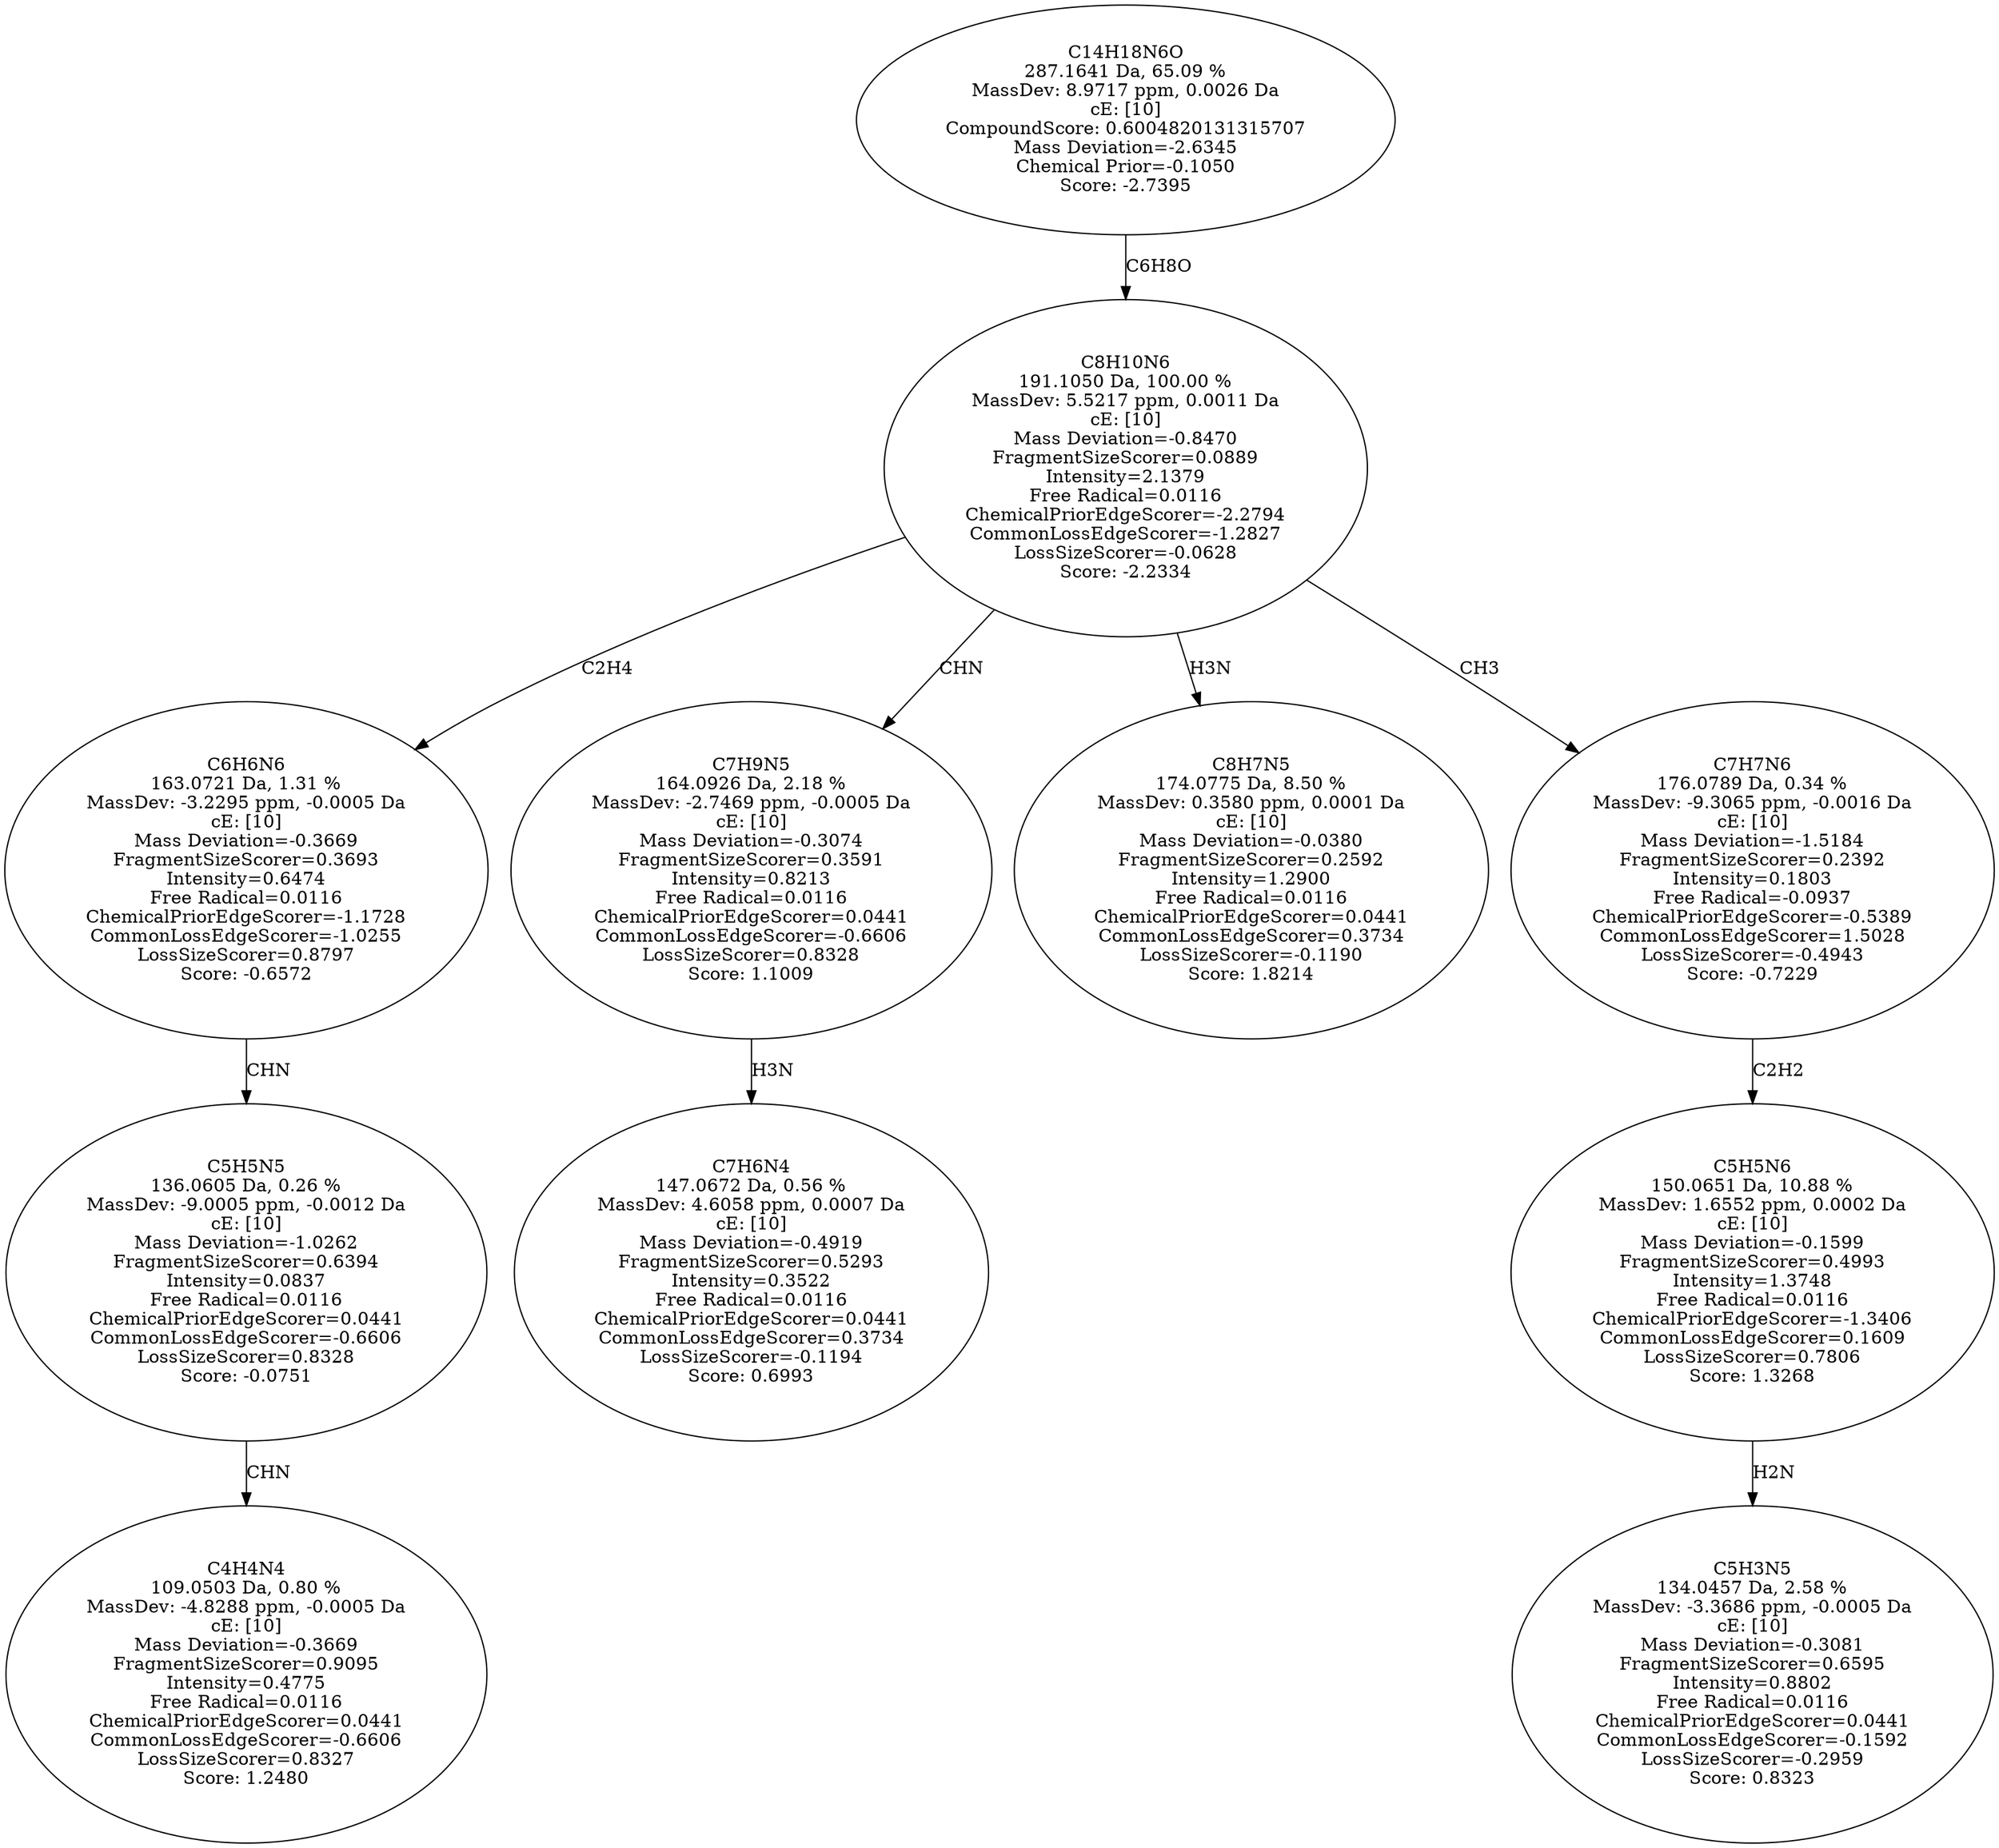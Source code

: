 strict digraph {
v1 [label="C4H4N4\n109.0503 Da, 0.80 %\nMassDev: -4.8288 ppm, -0.0005 Da\ncE: [10]\nMass Deviation=-0.3669\nFragmentSizeScorer=0.9095\nIntensity=0.4775\nFree Radical=0.0116\nChemicalPriorEdgeScorer=0.0441\nCommonLossEdgeScorer=-0.6606\nLossSizeScorer=0.8327\nScore: 1.2480"];
v2 [label="C5H5N5\n136.0605 Da, 0.26 %\nMassDev: -9.0005 ppm, -0.0012 Da\ncE: [10]\nMass Deviation=-1.0262\nFragmentSizeScorer=0.6394\nIntensity=0.0837\nFree Radical=0.0116\nChemicalPriorEdgeScorer=0.0441\nCommonLossEdgeScorer=-0.6606\nLossSizeScorer=0.8328\nScore: -0.0751"];
v3 [label="C6H6N6\n163.0721 Da, 1.31 %\nMassDev: -3.2295 ppm, -0.0005 Da\ncE: [10]\nMass Deviation=-0.3669\nFragmentSizeScorer=0.3693\nIntensity=0.6474\nFree Radical=0.0116\nChemicalPriorEdgeScorer=-1.1728\nCommonLossEdgeScorer=-1.0255\nLossSizeScorer=0.8797\nScore: -0.6572"];
v4 [label="C7H6N4\n147.0672 Da, 0.56 %\nMassDev: 4.6058 ppm, 0.0007 Da\ncE: [10]\nMass Deviation=-0.4919\nFragmentSizeScorer=0.5293\nIntensity=0.3522\nFree Radical=0.0116\nChemicalPriorEdgeScorer=0.0441\nCommonLossEdgeScorer=0.3734\nLossSizeScorer=-0.1194\nScore: 0.6993"];
v5 [label="C7H9N5\n164.0926 Da, 2.18 %\nMassDev: -2.7469 ppm, -0.0005 Da\ncE: [10]\nMass Deviation=-0.3074\nFragmentSizeScorer=0.3591\nIntensity=0.8213\nFree Radical=0.0116\nChemicalPriorEdgeScorer=0.0441\nCommonLossEdgeScorer=-0.6606\nLossSizeScorer=0.8328\nScore: 1.1009"];
v6 [label="C8H7N5\n174.0775 Da, 8.50 %\nMassDev: 0.3580 ppm, 0.0001 Da\ncE: [10]\nMass Deviation=-0.0380\nFragmentSizeScorer=0.2592\nIntensity=1.2900\nFree Radical=0.0116\nChemicalPriorEdgeScorer=0.0441\nCommonLossEdgeScorer=0.3734\nLossSizeScorer=-0.1190\nScore: 1.8214"];
v7 [label="C5H3N5\n134.0457 Da, 2.58 %\nMassDev: -3.3686 ppm, -0.0005 Da\ncE: [10]\nMass Deviation=-0.3081\nFragmentSizeScorer=0.6595\nIntensity=0.8802\nFree Radical=0.0116\nChemicalPriorEdgeScorer=0.0441\nCommonLossEdgeScorer=-0.1592\nLossSizeScorer=-0.2959\nScore: 0.8323"];
v8 [label="C5H5N6\n150.0651 Da, 10.88 %\nMassDev: 1.6552 ppm, 0.0002 Da\ncE: [10]\nMass Deviation=-0.1599\nFragmentSizeScorer=0.4993\nIntensity=1.3748\nFree Radical=0.0116\nChemicalPriorEdgeScorer=-1.3406\nCommonLossEdgeScorer=0.1609\nLossSizeScorer=0.7806\nScore: 1.3268"];
v9 [label="C7H7N6\n176.0789 Da, 0.34 %\nMassDev: -9.3065 ppm, -0.0016 Da\ncE: [10]\nMass Deviation=-1.5184\nFragmentSizeScorer=0.2392\nIntensity=0.1803\nFree Radical=-0.0937\nChemicalPriorEdgeScorer=-0.5389\nCommonLossEdgeScorer=1.5028\nLossSizeScorer=-0.4943\nScore: -0.7229"];
v10 [label="C8H10N6\n191.1050 Da, 100.00 %\nMassDev: 5.5217 ppm, 0.0011 Da\ncE: [10]\nMass Deviation=-0.8470\nFragmentSizeScorer=0.0889\nIntensity=2.1379\nFree Radical=0.0116\nChemicalPriorEdgeScorer=-2.2794\nCommonLossEdgeScorer=-1.2827\nLossSizeScorer=-0.0628\nScore: -2.2334"];
v11 [label="C14H18N6O\n287.1641 Da, 65.09 %\nMassDev: 8.9717 ppm, 0.0026 Da\ncE: [10]\nCompoundScore: 0.6004820131315707\nMass Deviation=-2.6345\nChemical Prior=-0.1050\nScore: -2.7395"];
v2 -> v1 [label="CHN"];
v3 -> v2 [label="CHN"];
v10 -> v3 [label="C2H4"];
v5 -> v4 [label="H3N"];
v10 -> v5 [label="CHN"];
v10 -> v6 [label="H3N"];
v8 -> v7 [label="H2N"];
v9 -> v8 [label="C2H2"];
v10 -> v9 [label="CH3"];
v11 -> v10 [label="C6H8O"];
}
